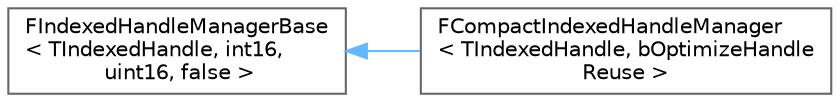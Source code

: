 digraph "Graphical Class Hierarchy"
{
 // INTERACTIVE_SVG=YES
 // LATEX_PDF_SIZE
  bgcolor="transparent";
  edge [fontname=Helvetica,fontsize=10,labelfontname=Helvetica,labelfontsize=10];
  node [fontname=Helvetica,fontsize=10,shape=box,height=0.2,width=0.4];
  rankdir="LR";
  Node0 [id="Node000000",label="FIndexedHandleManagerBase\l\< TIndexedHandle, int16,\l uint16, false \>",height=0.2,width=0.4,color="grey40", fillcolor="white", style="filled",URL="$d2/d5b/structFIndexedHandleManagerBase.html",tooltip=" "];
  Node0 -> Node1 [id="edge4045_Node000000_Node000001",dir="back",color="steelblue1",style="solid",tooltip=" "];
  Node1 [id="Node000001",label="FCompactIndexedHandleManager\l\< TIndexedHandle, bOptimizeHandle\lReuse \>",height=0.2,width=0.4,color="grey40", fillcolor="white", style="filled",URL="$db/d03/structFCompactIndexedHandleManager.html",tooltip=" "];
}
